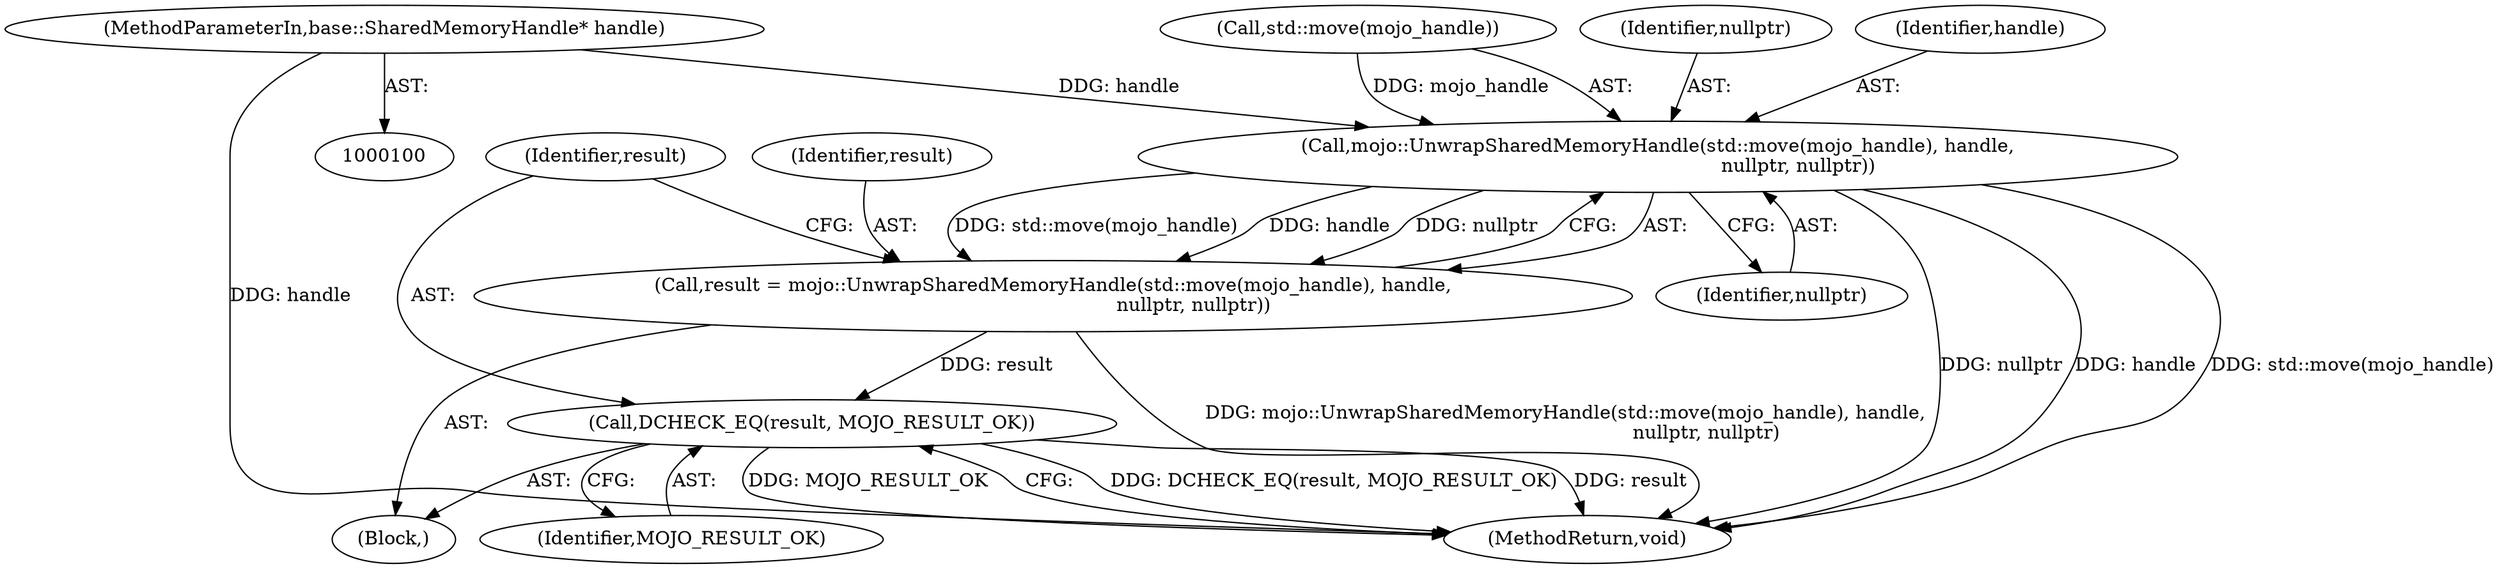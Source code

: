 digraph "0_Chrome_673ce95d481ea9368c4d4d43ac756ba1d6d9e608@pointer" {
"1000101" [label="(MethodParameterIn,base::SharedMemoryHandle* handle)"];
"1000112" [label="(Call,mojo::UnwrapSharedMemoryHandle(std::move(mojo_handle), handle,\n                                               nullptr, nullptr))"];
"1000110" [label="(Call,result = mojo::UnwrapSharedMemoryHandle(std::move(mojo_handle), handle,\n                                               nullptr, nullptr))"];
"1000118" [label="(Call,DCHECK_EQ(result, MOJO_RESULT_OK))"];
"1000113" [label="(Call,std::move(mojo_handle))"];
"1000116" [label="(Identifier,nullptr)"];
"1000117" [label="(Identifier,nullptr)"];
"1000115" [label="(Identifier,handle)"];
"1000119" [label="(Identifier,result)"];
"1000121" [label="(MethodReturn,void)"];
"1000112" [label="(Call,mojo::UnwrapSharedMemoryHandle(std::move(mojo_handle), handle,\n                                               nullptr, nullptr))"];
"1000111" [label="(Identifier,result)"];
"1000110" [label="(Call,result = mojo::UnwrapSharedMemoryHandle(std::move(mojo_handle), handle,\n                                               nullptr, nullptr))"];
"1000101" [label="(MethodParameterIn,base::SharedMemoryHandle* handle)"];
"1000120" [label="(Identifier,MOJO_RESULT_OK)"];
"1000104" [label="(Block,)"];
"1000118" [label="(Call,DCHECK_EQ(result, MOJO_RESULT_OK))"];
"1000101" -> "1000100"  [label="AST: "];
"1000101" -> "1000121"  [label="DDG: handle"];
"1000101" -> "1000112"  [label="DDG: handle"];
"1000112" -> "1000110"  [label="AST: "];
"1000112" -> "1000117"  [label="CFG: "];
"1000113" -> "1000112"  [label="AST: "];
"1000115" -> "1000112"  [label="AST: "];
"1000116" -> "1000112"  [label="AST: "];
"1000117" -> "1000112"  [label="AST: "];
"1000110" -> "1000112"  [label="CFG: "];
"1000112" -> "1000121"  [label="DDG: nullptr"];
"1000112" -> "1000121"  [label="DDG: handle"];
"1000112" -> "1000121"  [label="DDG: std::move(mojo_handle)"];
"1000112" -> "1000110"  [label="DDG: std::move(mojo_handle)"];
"1000112" -> "1000110"  [label="DDG: handle"];
"1000112" -> "1000110"  [label="DDG: nullptr"];
"1000113" -> "1000112"  [label="DDG: mojo_handle"];
"1000110" -> "1000104"  [label="AST: "];
"1000111" -> "1000110"  [label="AST: "];
"1000119" -> "1000110"  [label="CFG: "];
"1000110" -> "1000121"  [label="DDG: mojo::UnwrapSharedMemoryHandle(std::move(mojo_handle), handle,\n                                               nullptr, nullptr)"];
"1000110" -> "1000118"  [label="DDG: result"];
"1000118" -> "1000104"  [label="AST: "];
"1000118" -> "1000120"  [label="CFG: "];
"1000119" -> "1000118"  [label="AST: "];
"1000120" -> "1000118"  [label="AST: "];
"1000121" -> "1000118"  [label="CFG: "];
"1000118" -> "1000121"  [label="DDG: DCHECK_EQ(result, MOJO_RESULT_OK)"];
"1000118" -> "1000121"  [label="DDG: result"];
"1000118" -> "1000121"  [label="DDG: MOJO_RESULT_OK"];
}
